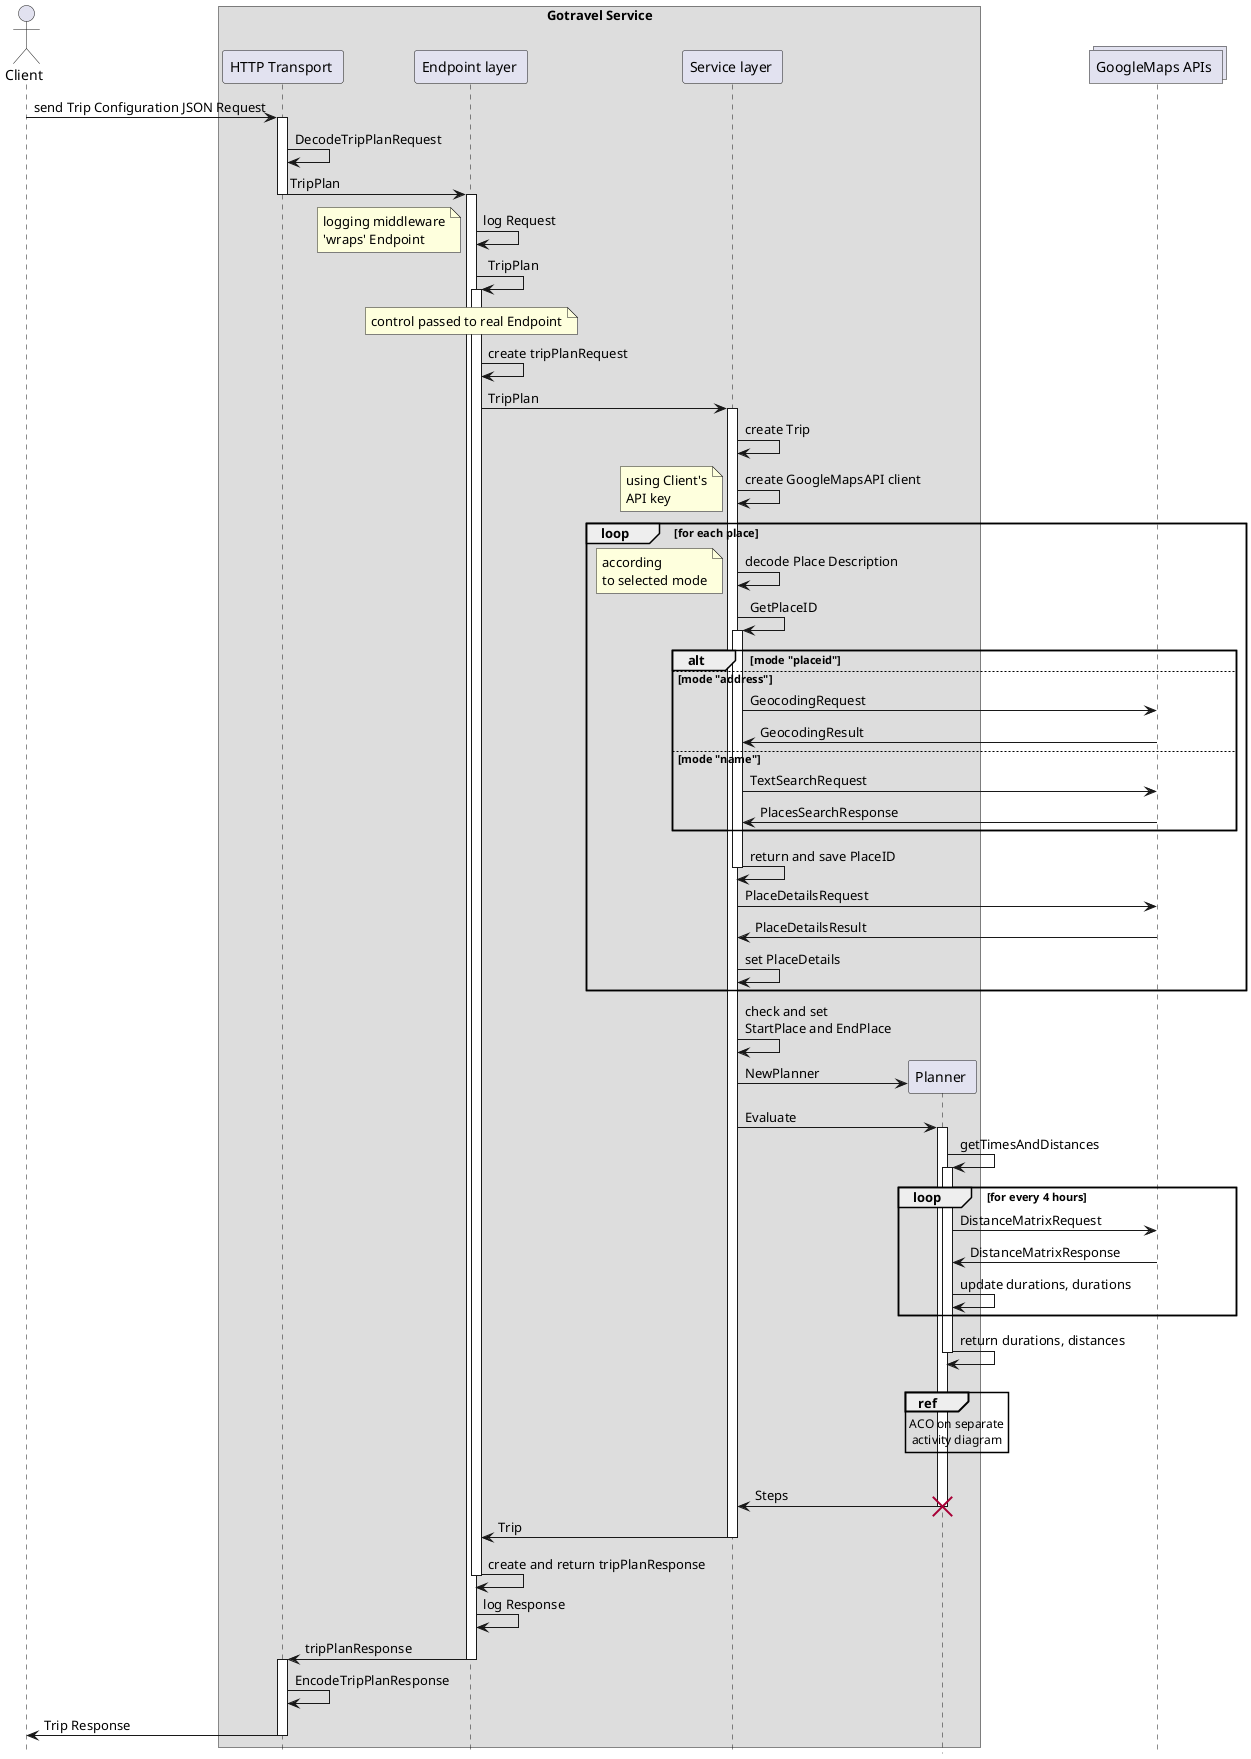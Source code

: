 @startuml

actor Client as C

box "Gotravel Service"
 participant "HTTP Transport " as T
 participant "Endpoint layer " as E
 participant "Service layer " as S
 participant "Planner " as P
end box
collections "GoogleMaps APIs " as G

C -> T: send Trip Configuration JSON Request
activate T
T -> T: DecodeTripPlanRequest
T -> E: TripPlan
deactivate T
activate E
E -> E: log Request
note left: logging middleware\n'wraps' Endpoint
E -> E: TripPlan
activate E
note over E: control passed to real Endpoint
E -> E: create tripPlanRequest
E -> S: TripPlan

activate S
S -> S: create Trip
S -> S: create GoogleMapsAPI client
note left: using Client's\nAPI key

loop for each place
 S -> S: decode Place Description
 note left: according\nto selected mode
 S -> S: GetPlaceID
 activate S
 alt mode "placeid"
 else mode "address"
 S -> G: GeocodingRequest
 S <- G: GeocodingResult
 else mode "name"
 S -> G: TextSearchRequest
 S <- G: PlacesSearchResponse
 end alt
 S -> S: return and save PlaceID
 deactivate S
 S -> G: PlaceDetailsRequest
 S <- G: PlaceDetailsResult
 S -> S: set PlaceDetails
end loop

S -> S: check and set\nStartPlace and EndPlace

create P
S -> P: NewPlanner
S -> P: Evaluate
activate P
P -> P: getTimesAndDistances
activate P
loop for every 4 hours
 P -> G: DistanceMatrixRequest
 P <- G: DistanceMatrixResponse
 P -> P: update durations, durations
end loop
P -> P: return durations, distances
deactivate P
|||
ref over P
 ACO on separate
 activity diagram
end
|||
S <- P: Steps
destroy P
E <- S: Trip

deactivate S

E -> E: create and return tripPlanResponse
deactivate E
E -> E: log Response
T <- E: tripPlanResponse
deactivate E
activate T
T -> T: EncodeTripPlanResponse
C <- T: Trip Response
deactivate T


hide footbox

@enduml